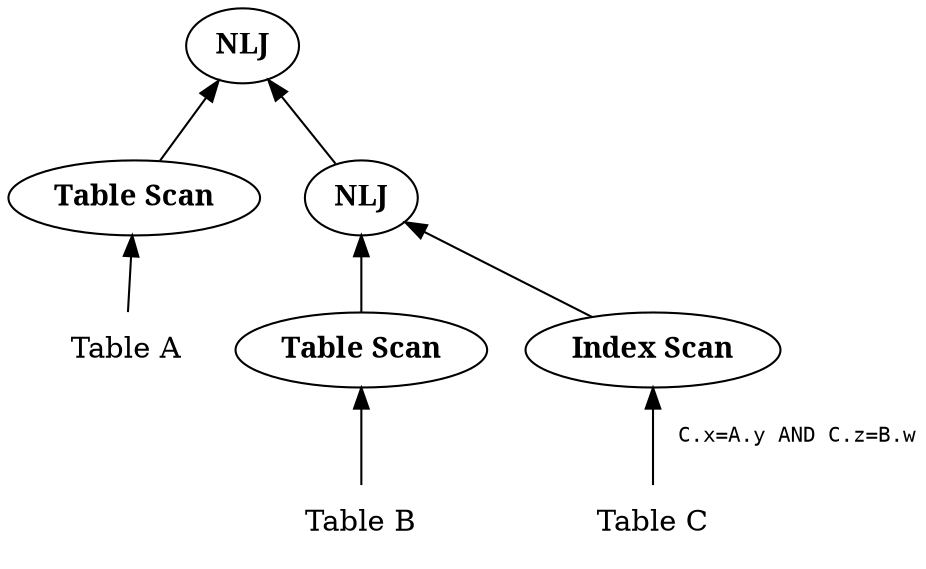 digraph G {
    rankdir=BT; // Bottom to top layout

    nlj [label="NLJ", fontname="bold"];

    nlj_seq_a [label="Table Scan", fontname="bold"];
    nlj_table_a [shape=none, label="Table A"];

    inner_nlj [label="NLJ", fontname="bold"]

    nlj_seq_b [label="Table Scan", fontname="bold"];
    nlj_table_b [shape=none, label="Table B"];

    index_scan_c [label="Index Scan", fontname="bold"]
    table_c [label="Table C", shape=none]


    // Standard edges
    nlj_seq_a -> nlj;
    nlj_table_a -> nlj_seq_a;

    inner_nlj -> nlj
    nlj_seq_b -> inner_nlj;
    nlj_table_b -> nlj_seq_b;
    index_scan_c -> inner_nlj
    table_c -> index_scan_c [label="  C.x=A.y AND C.z=B.w", fontname="monospace" fontsize=10]
}

